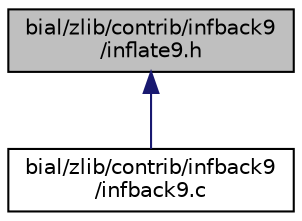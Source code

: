 digraph "bial/zlib/contrib/infback9/inflate9.h"
{
  edge [fontname="Helvetica",fontsize="10",labelfontname="Helvetica",labelfontsize="10"];
  node [fontname="Helvetica",fontsize="10",shape=record];
  Node1 [label="bial/zlib/contrib/infback9\l/inflate9.h",height=0.2,width=0.4,color="black", fillcolor="grey75", style="filled", fontcolor="black"];
  Node1 -> Node2 [dir="back",color="midnightblue",fontsize="10",style="solid",fontname="Helvetica"];
  Node2 [label="bial/zlib/contrib/infback9\l/infback9.c",height=0.2,width=0.4,color="black", fillcolor="white", style="filled",URL="$infback9_8c.html"];
}
